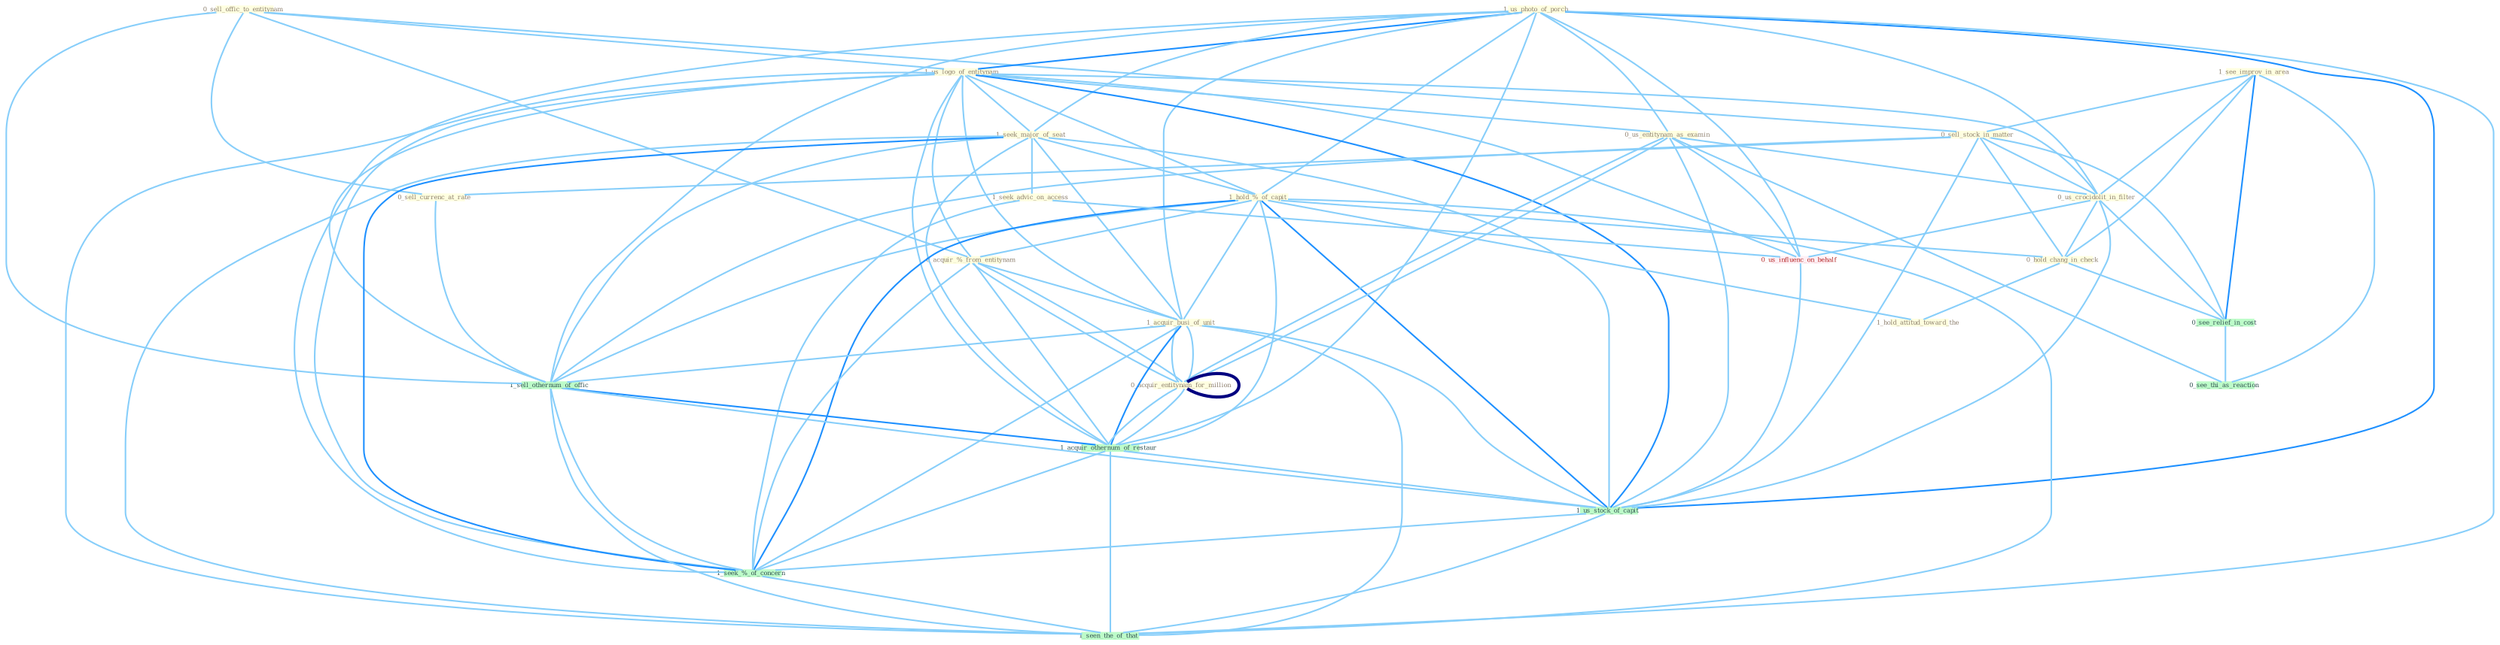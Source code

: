 Graph G{ 
    node
    [shape=polygon,style=filled,width=.5,height=.06,color="#BDFCC9",fixedsize=true,fontsize=4,
    fontcolor="#2f4f4f"];
    {node
    [color="#ffffe0", fontcolor="#8b7d6b"] "0_sell_offic_to_entitynam " "1_us_photo_of_porch " "1_us_logo_of_entitynam " "1_seek_major_of_seat " "1_hold_%_of_capit " "1_see_improv_in_area " "0_us_entitynam_as_examin " "0_sell_stock_in_matter " "1_seek_advic_on_access " "0_acquir_%_from_entitynam " "0_us_crocidolit_in_filter " "1_acquir_busi_of_unit " "0_acquir_entitynam_for_million " "0_hold_chang_in_check " "0_sell_currenc_at_rate " "1_hold_attitud_toward_the "}
{node [color="#fff0f5", fontcolor="#b22222"] "0_us_influenc_on_behalf "}
edge [color="#B0E2FF"];

	"0_sell_offic_to_entitynam " -- "1_us_logo_of_entitynam " [w="1", color="#87cefa" ];
	"0_sell_offic_to_entitynam " -- "0_sell_stock_in_matter " [w="1", color="#87cefa" ];
	"0_sell_offic_to_entitynam " -- "0_acquir_%_from_entitynam " [w="1", color="#87cefa" ];
	"0_sell_offic_to_entitynam " -- "0_sell_currenc_at_rate " [w="1", color="#87cefa" ];
	"0_sell_offic_to_entitynam " -- "1_sell_othernum_of_offic " [w="1", color="#87cefa" ];
	"1_us_photo_of_porch " -- "1_us_logo_of_entitynam " [w="2", color="#1e90ff" , len=0.8];
	"1_us_photo_of_porch " -- "1_seek_major_of_seat " [w="1", color="#87cefa" ];
	"1_us_photo_of_porch " -- "1_hold_%_of_capit " [w="1", color="#87cefa" ];
	"1_us_photo_of_porch " -- "0_us_entitynam_as_examin " [w="1", color="#87cefa" ];
	"1_us_photo_of_porch " -- "0_us_crocidolit_in_filter " [w="1", color="#87cefa" ];
	"1_us_photo_of_porch " -- "1_acquir_busi_of_unit " [w="1", color="#87cefa" ];
	"1_us_photo_of_porch " -- "1_sell_othernum_of_offic " [w="1", color="#87cefa" ];
	"1_us_photo_of_porch " -- "0_us_influenc_on_behalf " [w="1", color="#87cefa" ];
	"1_us_photo_of_porch " -- "1_acquir_othernum_of_restaur " [w="1", color="#87cefa" ];
	"1_us_photo_of_porch " -- "1_us_stock_of_capit " [w="2", color="#1e90ff" , len=0.8];
	"1_us_photo_of_porch " -- "1_seek_%_of_concern " [w="1", color="#87cefa" ];
	"1_us_photo_of_porch " -- "1_seen_the_of_that " [w="1", color="#87cefa" ];
	"1_us_logo_of_entitynam " -- "1_seek_major_of_seat " [w="1", color="#87cefa" ];
	"1_us_logo_of_entitynam " -- "1_hold_%_of_capit " [w="1", color="#87cefa" ];
	"1_us_logo_of_entitynam " -- "0_us_entitynam_as_examin " [w="1", color="#87cefa" ];
	"1_us_logo_of_entitynam " -- "0_acquir_%_from_entitynam " [w="1", color="#87cefa" ];
	"1_us_logo_of_entitynam " -- "0_us_crocidolit_in_filter " [w="1", color="#87cefa" ];
	"1_us_logo_of_entitynam " -- "1_acquir_busi_of_unit " [w="1", color="#87cefa" ];
	"1_us_logo_of_entitynam " -- "1_sell_othernum_of_offic " [w="1", color="#87cefa" ];
	"1_us_logo_of_entitynam " -- "0_us_influenc_on_behalf " [w="1", color="#87cefa" ];
	"1_us_logo_of_entitynam " -- "1_acquir_othernum_of_restaur " [w="1", color="#87cefa" ];
	"1_us_logo_of_entitynam " -- "1_us_stock_of_capit " [w="2", color="#1e90ff" , len=0.8];
	"1_us_logo_of_entitynam " -- "1_seek_%_of_concern " [w="1", color="#87cefa" ];
	"1_us_logo_of_entitynam " -- "1_seen_the_of_that " [w="1", color="#87cefa" ];
	"1_seek_major_of_seat " -- "1_hold_%_of_capit " [w="1", color="#87cefa" ];
	"1_seek_major_of_seat " -- "1_seek_advic_on_access " [w="1", color="#87cefa" ];
	"1_seek_major_of_seat " -- "1_acquir_busi_of_unit " [w="1", color="#87cefa" ];
	"1_seek_major_of_seat " -- "1_sell_othernum_of_offic " [w="1", color="#87cefa" ];
	"1_seek_major_of_seat " -- "1_acquir_othernum_of_restaur " [w="1", color="#87cefa" ];
	"1_seek_major_of_seat " -- "1_us_stock_of_capit " [w="1", color="#87cefa" ];
	"1_seek_major_of_seat " -- "1_seek_%_of_concern " [w="2", color="#1e90ff" , len=0.8];
	"1_seek_major_of_seat " -- "1_seen_the_of_that " [w="1", color="#87cefa" ];
	"1_hold_%_of_capit " -- "0_acquir_%_from_entitynam " [w="1", color="#87cefa" ];
	"1_hold_%_of_capit " -- "1_acquir_busi_of_unit " [w="1", color="#87cefa" ];
	"1_hold_%_of_capit " -- "0_hold_chang_in_check " [w="1", color="#87cefa" ];
	"1_hold_%_of_capit " -- "1_hold_attitud_toward_the " [w="1", color="#87cefa" ];
	"1_hold_%_of_capit " -- "1_sell_othernum_of_offic " [w="1", color="#87cefa" ];
	"1_hold_%_of_capit " -- "1_acquir_othernum_of_restaur " [w="1", color="#87cefa" ];
	"1_hold_%_of_capit " -- "1_us_stock_of_capit " [w="2", color="#1e90ff" , len=0.8];
	"1_hold_%_of_capit " -- "1_seek_%_of_concern " [w="2", color="#1e90ff" , len=0.8];
	"1_hold_%_of_capit " -- "1_seen_the_of_that " [w="1", color="#87cefa" ];
	"1_see_improv_in_area " -- "0_sell_stock_in_matter " [w="1", color="#87cefa" ];
	"1_see_improv_in_area " -- "0_us_crocidolit_in_filter " [w="1", color="#87cefa" ];
	"1_see_improv_in_area " -- "0_hold_chang_in_check " [w="1", color="#87cefa" ];
	"1_see_improv_in_area " -- "0_see_relief_in_cost " [w="2", color="#1e90ff" , len=0.8];
	"1_see_improv_in_area " -- "0_see_thi_as_reaction " [w="1", color="#87cefa" ];
	"0_us_entitynam_as_examin " -- "0_us_crocidolit_in_filter " [w="1", color="#87cefa" ];
	"0_us_entitynam_as_examin " -- "0_acquir_entitynam_for_million " [w="1", color="#87cefa" ];
	"0_us_entitynam_as_examin " -- "0_acquir_entitynam_for_million " [w="1", color="#87cefa" ];
	"0_us_entitynam_as_examin " -- "0_us_influenc_on_behalf " [w="1", color="#87cefa" ];
	"0_us_entitynam_as_examin " -- "0_see_thi_as_reaction " [w="1", color="#87cefa" ];
	"0_us_entitynam_as_examin " -- "1_us_stock_of_capit " [w="1", color="#87cefa" ];
	"0_sell_stock_in_matter " -- "0_us_crocidolit_in_filter " [w="1", color="#87cefa" ];
	"0_sell_stock_in_matter " -- "0_hold_chang_in_check " [w="1", color="#87cefa" ];
	"0_sell_stock_in_matter " -- "0_sell_currenc_at_rate " [w="1", color="#87cefa" ];
	"0_sell_stock_in_matter " -- "1_sell_othernum_of_offic " [w="1", color="#87cefa" ];
	"0_sell_stock_in_matter " -- "0_see_relief_in_cost " [w="1", color="#87cefa" ];
	"0_sell_stock_in_matter " -- "1_us_stock_of_capit " [w="1", color="#87cefa" ];
	"1_seek_advic_on_access " -- "0_us_influenc_on_behalf " [w="1", color="#87cefa" ];
	"1_seek_advic_on_access " -- "1_seek_%_of_concern " [w="1", color="#87cefa" ];
	"0_acquir_%_from_entitynam " -- "1_acquir_busi_of_unit " [w="1", color="#87cefa" ];
	"0_acquir_%_from_entitynam " -- "0_acquir_entitynam_for_million " [w="1", color="#87cefa" ];
	"0_acquir_%_from_entitynam " -- "0_acquir_entitynam_for_million " [w="1", color="#87cefa" ];
	"0_acquir_%_from_entitynam " -- "1_acquir_othernum_of_restaur " [w="1", color="#87cefa" ];
	"0_acquir_%_from_entitynam " -- "1_seek_%_of_concern " [w="1", color="#87cefa" ];
	"0_us_crocidolit_in_filter " -- "0_hold_chang_in_check " [w="1", color="#87cefa" ];
	"0_us_crocidolit_in_filter " -- "0_us_influenc_on_behalf " [w="1", color="#87cefa" ];
	"0_us_crocidolit_in_filter " -- "0_see_relief_in_cost " [w="1", color="#87cefa" ];
	"0_us_crocidolit_in_filter " -- "1_us_stock_of_capit " [w="1", color="#87cefa" ];
	"1_acquir_busi_of_unit " -- "0_acquir_entitynam_for_million " [w="1", color="#87cefa" ];
	"1_acquir_busi_of_unit " -- "0_acquir_entitynam_for_million " [w="1", color="#87cefa" ];
	"1_acquir_busi_of_unit " -- "1_sell_othernum_of_offic " [w="1", color="#87cefa" ];
	"1_acquir_busi_of_unit " -- "1_acquir_othernum_of_restaur " [w="2", color="#1e90ff" , len=0.8];
	"1_acquir_busi_of_unit " -- "1_us_stock_of_capit " [w="1", color="#87cefa" ];
	"1_acquir_busi_of_unit " -- "1_seek_%_of_concern " [w="1", color="#87cefa" ];
	"1_acquir_busi_of_unit " -- "1_seen_the_of_that " [w="1", color="#87cefa" ];
	"0_acquir_entitynam_for_million " -- "0_acquir_entitynam_for_million " [w="4", style=bold, color="#000080", len=0.4];
	"0_acquir_entitynam_for_million " -- "1_acquir_othernum_of_restaur " [w="1", color="#87cefa" ];
	"0_hold_chang_in_check " -- "1_hold_attitud_toward_the " [w="1", color="#87cefa" ];
	"0_hold_chang_in_check " -- "0_see_relief_in_cost " [w="1", color="#87cefa" ];
	"0_sell_currenc_at_rate " -- "1_sell_othernum_of_offic " [w="1", color="#87cefa" ];
	"0_acquir_entitynam_for_million " -- "1_acquir_othernum_of_restaur " [w="1", color="#87cefa" ];
	"1_sell_othernum_of_offic " -- "1_acquir_othernum_of_restaur " [w="2", color="#1e90ff" , len=0.8];
	"1_sell_othernum_of_offic " -- "1_us_stock_of_capit " [w="1", color="#87cefa" ];
	"1_sell_othernum_of_offic " -- "1_seek_%_of_concern " [w="1", color="#87cefa" ];
	"1_sell_othernum_of_offic " -- "1_seen_the_of_that " [w="1", color="#87cefa" ];
	"0_us_influenc_on_behalf " -- "1_us_stock_of_capit " [w="1", color="#87cefa" ];
	"0_see_relief_in_cost " -- "0_see_thi_as_reaction " [w="1", color="#87cefa" ];
	"1_acquir_othernum_of_restaur " -- "1_us_stock_of_capit " [w="1", color="#87cefa" ];
	"1_acquir_othernum_of_restaur " -- "1_seek_%_of_concern " [w="1", color="#87cefa" ];
	"1_acquir_othernum_of_restaur " -- "1_seen_the_of_that " [w="1", color="#87cefa" ];
	"1_us_stock_of_capit " -- "1_seek_%_of_concern " [w="1", color="#87cefa" ];
	"1_us_stock_of_capit " -- "1_seen_the_of_that " [w="1", color="#87cefa" ];
	"1_seek_%_of_concern " -- "1_seen_the_of_that " [w="1", color="#87cefa" ];
}